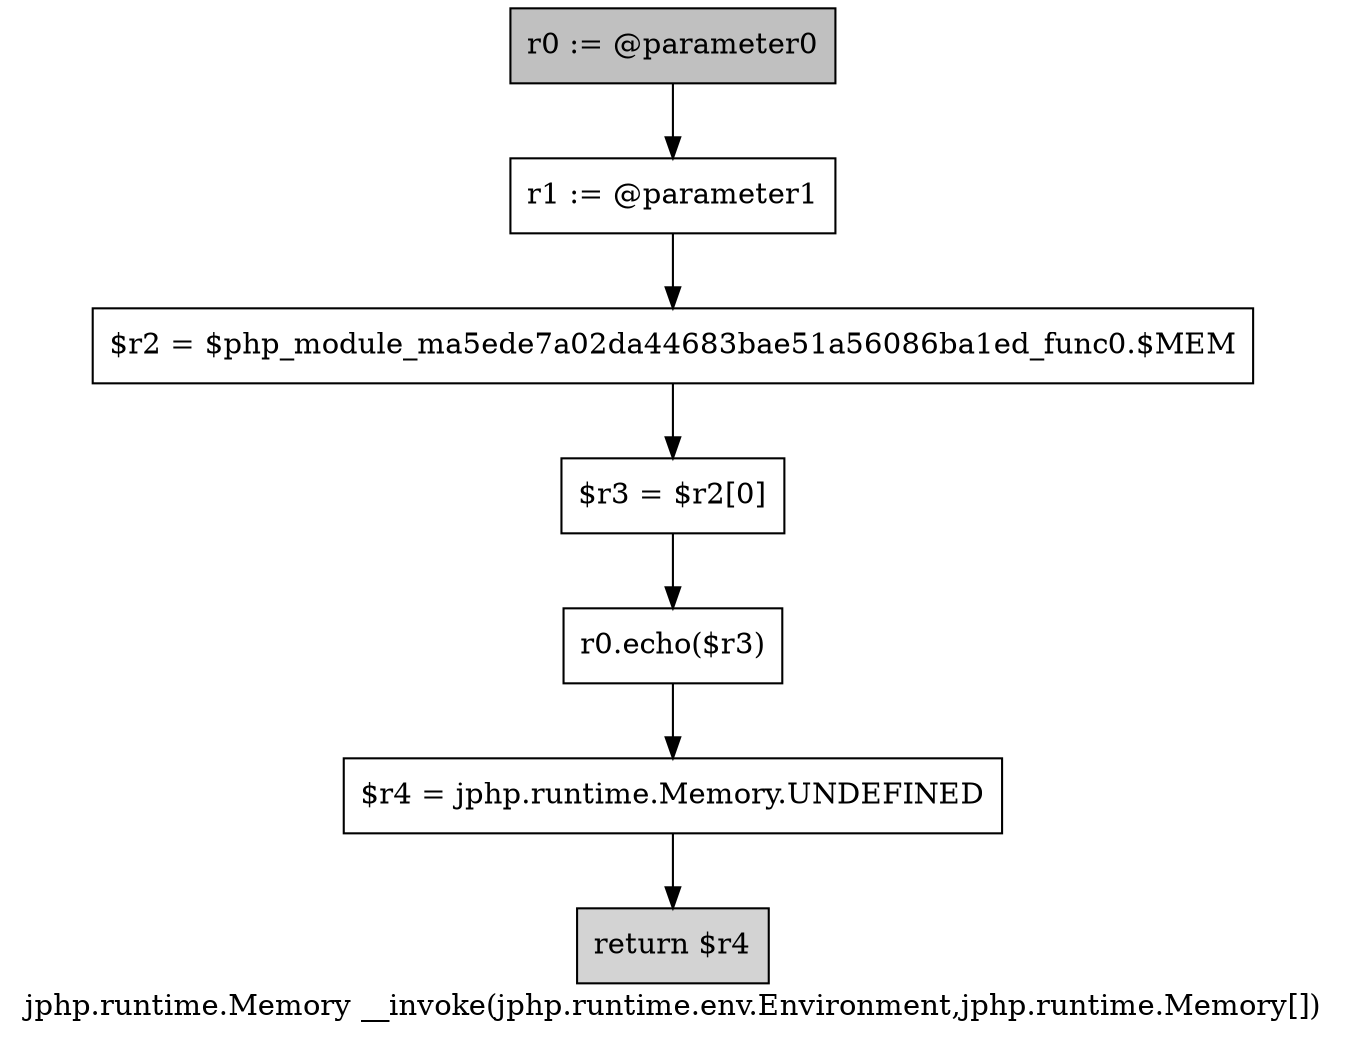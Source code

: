 digraph "jphp.runtime.Memory __invoke(jphp.runtime.env.Environment,jphp.runtime.Memory[])" {
    label="jphp.runtime.Memory __invoke(jphp.runtime.env.Environment,jphp.runtime.Memory[])";
    node [shape=box];
    "0" [style=filled,fillcolor=gray,label="r0 := @parameter0",];
    "1" [label="r1 := @parameter1",];
    "0"->"1";
    "2" [label="$r2 = $php_module_ma5ede7a02da44683bae51a56086ba1ed_func0.$MEM",];
    "1"->"2";
    "3" [label="$r3 = $r2[0]",];
    "2"->"3";
    "4" [label="r0.echo($r3)",];
    "3"->"4";
    "5" [label="$r4 = jphp.runtime.Memory.UNDEFINED",];
    "4"->"5";
    "6" [style=filled,fillcolor=lightgray,label="return $r4",];
    "5"->"6";
}
